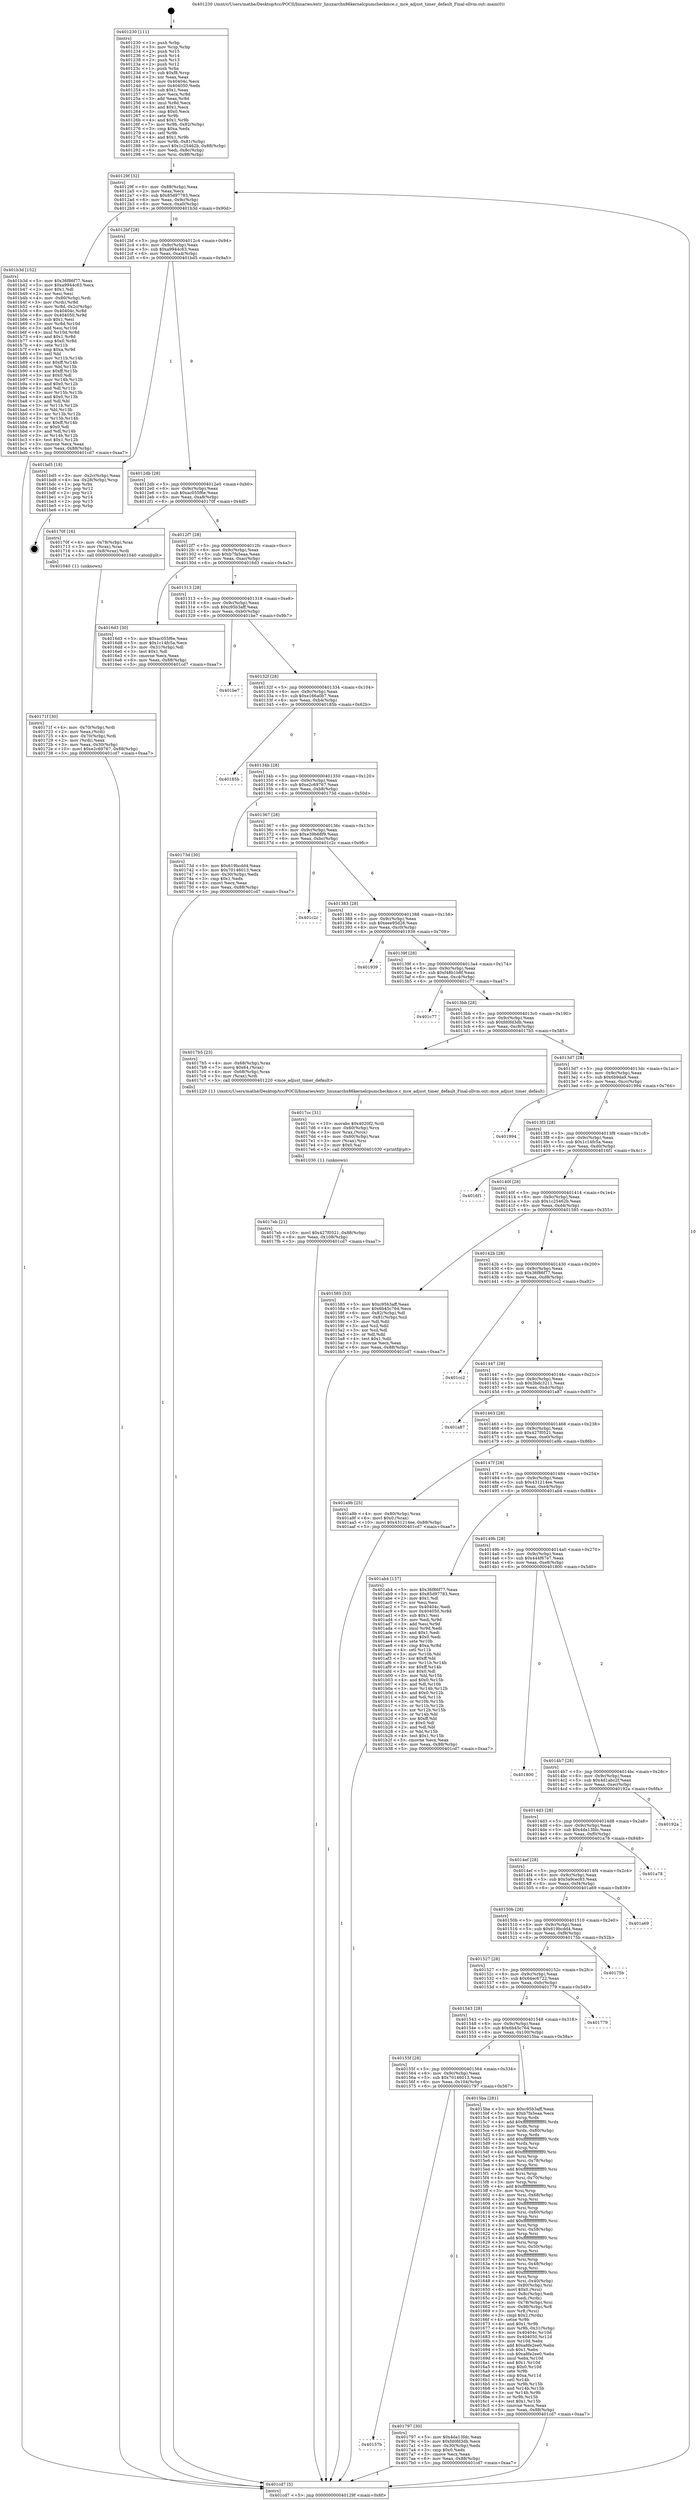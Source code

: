 digraph "0x401230" {
  label = "0x401230 (/mnt/c/Users/mathe/Desktop/tcc/POCII/binaries/extr_linuxarchx86kernelcpumcheckmce.c_mce_adjust_timer_default_Final-ollvm.out::main(0))"
  labelloc = "t"
  node[shape=record]

  Entry [label="",width=0.3,height=0.3,shape=circle,fillcolor=black,style=filled]
  "0x40129f" [label="{
     0x40129f [32]\l
     | [instrs]\l
     &nbsp;&nbsp;0x40129f \<+6\>: mov -0x88(%rbp),%eax\l
     &nbsp;&nbsp;0x4012a5 \<+2\>: mov %eax,%ecx\l
     &nbsp;&nbsp;0x4012a7 \<+6\>: sub $0x85d97783,%ecx\l
     &nbsp;&nbsp;0x4012ad \<+6\>: mov %eax,-0x9c(%rbp)\l
     &nbsp;&nbsp;0x4012b3 \<+6\>: mov %ecx,-0xa0(%rbp)\l
     &nbsp;&nbsp;0x4012b9 \<+6\>: je 0000000000401b3d \<main+0x90d\>\l
  }"]
  "0x401b3d" [label="{
     0x401b3d [152]\l
     | [instrs]\l
     &nbsp;&nbsp;0x401b3d \<+5\>: mov $0x36f86f77,%eax\l
     &nbsp;&nbsp;0x401b42 \<+5\>: mov $0xa9944c63,%ecx\l
     &nbsp;&nbsp;0x401b47 \<+2\>: mov $0x1,%dl\l
     &nbsp;&nbsp;0x401b49 \<+2\>: xor %esi,%esi\l
     &nbsp;&nbsp;0x401b4b \<+4\>: mov -0x80(%rbp),%rdi\l
     &nbsp;&nbsp;0x401b4f \<+3\>: mov (%rdi),%r8d\l
     &nbsp;&nbsp;0x401b52 \<+4\>: mov %r8d,-0x2c(%rbp)\l
     &nbsp;&nbsp;0x401b56 \<+8\>: mov 0x40404c,%r8d\l
     &nbsp;&nbsp;0x401b5e \<+8\>: mov 0x404050,%r9d\l
     &nbsp;&nbsp;0x401b66 \<+3\>: sub $0x1,%esi\l
     &nbsp;&nbsp;0x401b69 \<+3\>: mov %r8d,%r10d\l
     &nbsp;&nbsp;0x401b6c \<+3\>: add %esi,%r10d\l
     &nbsp;&nbsp;0x401b6f \<+4\>: imul %r10d,%r8d\l
     &nbsp;&nbsp;0x401b73 \<+4\>: and $0x1,%r8d\l
     &nbsp;&nbsp;0x401b77 \<+4\>: cmp $0x0,%r8d\l
     &nbsp;&nbsp;0x401b7b \<+4\>: sete %r11b\l
     &nbsp;&nbsp;0x401b7f \<+4\>: cmp $0xa,%r9d\l
     &nbsp;&nbsp;0x401b83 \<+3\>: setl %bl\l
     &nbsp;&nbsp;0x401b86 \<+3\>: mov %r11b,%r14b\l
     &nbsp;&nbsp;0x401b89 \<+4\>: xor $0xff,%r14b\l
     &nbsp;&nbsp;0x401b8d \<+3\>: mov %bl,%r15b\l
     &nbsp;&nbsp;0x401b90 \<+4\>: xor $0xff,%r15b\l
     &nbsp;&nbsp;0x401b94 \<+3\>: xor $0x0,%dl\l
     &nbsp;&nbsp;0x401b97 \<+3\>: mov %r14b,%r12b\l
     &nbsp;&nbsp;0x401b9a \<+4\>: and $0x0,%r12b\l
     &nbsp;&nbsp;0x401b9e \<+3\>: and %dl,%r11b\l
     &nbsp;&nbsp;0x401ba1 \<+3\>: mov %r15b,%r13b\l
     &nbsp;&nbsp;0x401ba4 \<+4\>: and $0x0,%r13b\l
     &nbsp;&nbsp;0x401ba8 \<+2\>: and %dl,%bl\l
     &nbsp;&nbsp;0x401baa \<+3\>: or %r11b,%r12b\l
     &nbsp;&nbsp;0x401bad \<+3\>: or %bl,%r13b\l
     &nbsp;&nbsp;0x401bb0 \<+3\>: xor %r13b,%r12b\l
     &nbsp;&nbsp;0x401bb3 \<+3\>: or %r15b,%r14b\l
     &nbsp;&nbsp;0x401bb6 \<+4\>: xor $0xff,%r14b\l
     &nbsp;&nbsp;0x401bba \<+3\>: or $0x0,%dl\l
     &nbsp;&nbsp;0x401bbd \<+3\>: and %dl,%r14b\l
     &nbsp;&nbsp;0x401bc0 \<+3\>: or %r14b,%r12b\l
     &nbsp;&nbsp;0x401bc3 \<+4\>: test $0x1,%r12b\l
     &nbsp;&nbsp;0x401bc7 \<+3\>: cmovne %ecx,%eax\l
     &nbsp;&nbsp;0x401bca \<+6\>: mov %eax,-0x88(%rbp)\l
     &nbsp;&nbsp;0x401bd0 \<+5\>: jmp 0000000000401cd7 \<main+0xaa7\>\l
  }"]
  "0x4012bf" [label="{
     0x4012bf [28]\l
     | [instrs]\l
     &nbsp;&nbsp;0x4012bf \<+5\>: jmp 00000000004012c4 \<main+0x94\>\l
     &nbsp;&nbsp;0x4012c4 \<+6\>: mov -0x9c(%rbp),%eax\l
     &nbsp;&nbsp;0x4012ca \<+5\>: sub $0xa9944c63,%eax\l
     &nbsp;&nbsp;0x4012cf \<+6\>: mov %eax,-0xa4(%rbp)\l
     &nbsp;&nbsp;0x4012d5 \<+6\>: je 0000000000401bd5 \<main+0x9a5\>\l
  }"]
  Exit [label="",width=0.3,height=0.3,shape=circle,fillcolor=black,style=filled,peripheries=2]
  "0x401bd5" [label="{
     0x401bd5 [18]\l
     | [instrs]\l
     &nbsp;&nbsp;0x401bd5 \<+3\>: mov -0x2c(%rbp),%eax\l
     &nbsp;&nbsp;0x401bd8 \<+4\>: lea -0x28(%rbp),%rsp\l
     &nbsp;&nbsp;0x401bdc \<+1\>: pop %rbx\l
     &nbsp;&nbsp;0x401bdd \<+2\>: pop %r12\l
     &nbsp;&nbsp;0x401bdf \<+2\>: pop %r13\l
     &nbsp;&nbsp;0x401be1 \<+2\>: pop %r14\l
     &nbsp;&nbsp;0x401be3 \<+2\>: pop %r15\l
     &nbsp;&nbsp;0x401be5 \<+1\>: pop %rbp\l
     &nbsp;&nbsp;0x401be6 \<+1\>: ret\l
  }"]
  "0x4012db" [label="{
     0x4012db [28]\l
     | [instrs]\l
     &nbsp;&nbsp;0x4012db \<+5\>: jmp 00000000004012e0 \<main+0xb0\>\l
     &nbsp;&nbsp;0x4012e0 \<+6\>: mov -0x9c(%rbp),%eax\l
     &nbsp;&nbsp;0x4012e6 \<+5\>: sub $0xac055f6e,%eax\l
     &nbsp;&nbsp;0x4012eb \<+6\>: mov %eax,-0xa8(%rbp)\l
     &nbsp;&nbsp;0x4012f1 \<+6\>: je 000000000040170f \<main+0x4df\>\l
  }"]
  "0x4017eb" [label="{
     0x4017eb [21]\l
     | [instrs]\l
     &nbsp;&nbsp;0x4017eb \<+10\>: movl $0x427f0521,-0x88(%rbp)\l
     &nbsp;&nbsp;0x4017f5 \<+6\>: mov %eax,-0x108(%rbp)\l
     &nbsp;&nbsp;0x4017fb \<+5\>: jmp 0000000000401cd7 \<main+0xaa7\>\l
  }"]
  "0x40170f" [label="{
     0x40170f [16]\l
     | [instrs]\l
     &nbsp;&nbsp;0x40170f \<+4\>: mov -0x78(%rbp),%rax\l
     &nbsp;&nbsp;0x401713 \<+3\>: mov (%rax),%rax\l
     &nbsp;&nbsp;0x401716 \<+4\>: mov 0x8(%rax),%rdi\l
     &nbsp;&nbsp;0x40171a \<+5\>: call 0000000000401040 \<atoi@plt\>\l
     | [calls]\l
     &nbsp;&nbsp;0x401040 \{1\} (unknown)\l
  }"]
  "0x4012f7" [label="{
     0x4012f7 [28]\l
     | [instrs]\l
     &nbsp;&nbsp;0x4012f7 \<+5\>: jmp 00000000004012fc \<main+0xcc\>\l
     &nbsp;&nbsp;0x4012fc \<+6\>: mov -0x9c(%rbp),%eax\l
     &nbsp;&nbsp;0x401302 \<+5\>: sub $0xb7fa5eaa,%eax\l
     &nbsp;&nbsp;0x401307 \<+6\>: mov %eax,-0xac(%rbp)\l
     &nbsp;&nbsp;0x40130d \<+6\>: je 00000000004016d3 \<main+0x4a3\>\l
  }"]
  "0x4017cc" [label="{
     0x4017cc [31]\l
     | [instrs]\l
     &nbsp;&nbsp;0x4017cc \<+10\>: movabs $0x4020f2,%rdi\l
     &nbsp;&nbsp;0x4017d6 \<+4\>: mov -0x60(%rbp),%rcx\l
     &nbsp;&nbsp;0x4017da \<+3\>: mov %rax,(%rcx)\l
     &nbsp;&nbsp;0x4017dd \<+4\>: mov -0x60(%rbp),%rax\l
     &nbsp;&nbsp;0x4017e1 \<+3\>: mov (%rax),%rsi\l
     &nbsp;&nbsp;0x4017e4 \<+2\>: mov $0x0,%al\l
     &nbsp;&nbsp;0x4017e6 \<+5\>: call 0000000000401030 \<printf@plt\>\l
     | [calls]\l
     &nbsp;&nbsp;0x401030 \{1\} (unknown)\l
  }"]
  "0x4016d3" [label="{
     0x4016d3 [30]\l
     | [instrs]\l
     &nbsp;&nbsp;0x4016d3 \<+5\>: mov $0xac055f6e,%eax\l
     &nbsp;&nbsp;0x4016d8 \<+5\>: mov $0x1c14fc5a,%ecx\l
     &nbsp;&nbsp;0x4016dd \<+3\>: mov -0x31(%rbp),%dl\l
     &nbsp;&nbsp;0x4016e0 \<+3\>: test $0x1,%dl\l
     &nbsp;&nbsp;0x4016e3 \<+3\>: cmovne %ecx,%eax\l
     &nbsp;&nbsp;0x4016e6 \<+6\>: mov %eax,-0x88(%rbp)\l
     &nbsp;&nbsp;0x4016ec \<+5\>: jmp 0000000000401cd7 \<main+0xaa7\>\l
  }"]
  "0x401313" [label="{
     0x401313 [28]\l
     | [instrs]\l
     &nbsp;&nbsp;0x401313 \<+5\>: jmp 0000000000401318 \<main+0xe8\>\l
     &nbsp;&nbsp;0x401318 \<+6\>: mov -0x9c(%rbp),%eax\l
     &nbsp;&nbsp;0x40131e \<+5\>: sub $0xc95b3aff,%eax\l
     &nbsp;&nbsp;0x401323 \<+6\>: mov %eax,-0xb0(%rbp)\l
     &nbsp;&nbsp;0x401329 \<+6\>: je 0000000000401be7 \<main+0x9b7\>\l
  }"]
  "0x40157b" [label="{
     0x40157b\l
  }", style=dashed]
  "0x401be7" [label="{
     0x401be7\l
  }", style=dashed]
  "0x40132f" [label="{
     0x40132f [28]\l
     | [instrs]\l
     &nbsp;&nbsp;0x40132f \<+5\>: jmp 0000000000401334 \<main+0x104\>\l
     &nbsp;&nbsp;0x401334 \<+6\>: mov -0x9c(%rbp),%eax\l
     &nbsp;&nbsp;0x40133a \<+5\>: sub $0xe166a0b7,%eax\l
     &nbsp;&nbsp;0x40133f \<+6\>: mov %eax,-0xb4(%rbp)\l
     &nbsp;&nbsp;0x401345 \<+6\>: je 000000000040185b \<main+0x62b\>\l
  }"]
  "0x401797" [label="{
     0x401797 [30]\l
     | [instrs]\l
     &nbsp;&nbsp;0x401797 \<+5\>: mov $0x4da13fdc,%eax\l
     &nbsp;&nbsp;0x40179c \<+5\>: mov $0xfd0fd3db,%ecx\l
     &nbsp;&nbsp;0x4017a1 \<+3\>: mov -0x30(%rbp),%edx\l
     &nbsp;&nbsp;0x4017a4 \<+3\>: cmp $0x0,%edx\l
     &nbsp;&nbsp;0x4017a7 \<+3\>: cmove %ecx,%eax\l
     &nbsp;&nbsp;0x4017aa \<+6\>: mov %eax,-0x88(%rbp)\l
     &nbsp;&nbsp;0x4017b0 \<+5\>: jmp 0000000000401cd7 \<main+0xaa7\>\l
  }"]
  "0x40185b" [label="{
     0x40185b\l
  }", style=dashed]
  "0x40134b" [label="{
     0x40134b [28]\l
     | [instrs]\l
     &nbsp;&nbsp;0x40134b \<+5\>: jmp 0000000000401350 \<main+0x120\>\l
     &nbsp;&nbsp;0x401350 \<+6\>: mov -0x9c(%rbp),%eax\l
     &nbsp;&nbsp;0x401356 \<+5\>: sub $0xe2c69767,%eax\l
     &nbsp;&nbsp;0x40135b \<+6\>: mov %eax,-0xb8(%rbp)\l
     &nbsp;&nbsp;0x401361 \<+6\>: je 000000000040173d \<main+0x50d\>\l
  }"]
  "0x40171f" [label="{
     0x40171f [30]\l
     | [instrs]\l
     &nbsp;&nbsp;0x40171f \<+4\>: mov -0x70(%rbp),%rdi\l
     &nbsp;&nbsp;0x401723 \<+2\>: mov %eax,(%rdi)\l
     &nbsp;&nbsp;0x401725 \<+4\>: mov -0x70(%rbp),%rdi\l
     &nbsp;&nbsp;0x401729 \<+2\>: mov (%rdi),%eax\l
     &nbsp;&nbsp;0x40172b \<+3\>: mov %eax,-0x30(%rbp)\l
     &nbsp;&nbsp;0x40172e \<+10\>: movl $0xe2c69767,-0x88(%rbp)\l
     &nbsp;&nbsp;0x401738 \<+5\>: jmp 0000000000401cd7 \<main+0xaa7\>\l
  }"]
  "0x40173d" [label="{
     0x40173d [30]\l
     | [instrs]\l
     &nbsp;&nbsp;0x40173d \<+5\>: mov $0x619bcdd4,%eax\l
     &nbsp;&nbsp;0x401742 \<+5\>: mov $0x70146013,%ecx\l
     &nbsp;&nbsp;0x401747 \<+3\>: mov -0x30(%rbp),%edx\l
     &nbsp;&nbsp;0x40174a \<+3\>: cmp $0x1,%edx\l
     &nbsp;&nbsp;0x40174d \<+3\>: cmovl %ecx,%eax\l
     &nbsp;&nbsp;0x401750 \<+6\>: mov %eax,-0x88(%rbp)\l
     &nbsp;&nbsp;0x401756 \<+5\>: jmp 0000000000401cd7 \<main+0xaa7\>\l
  }"]
  "0x401367" [label="{
     0x401367 [28]\l
     | [instrs]\l
     &nbsp;&nbsp;0x401367 \<+5\>: jmp 000000000040136c \<main+0x13c\>\l
     &nbsp;&nbsp;0x40136c \<+6\>: mov -0x9c(%rbp),%eax\l
     &nbsp;&nbsp;0x401372 \<+5\>: sub $0xe39b68f9,%eax\l
     &nbsp;&nbsp;0x401377 \<+6\>: mov %eax,-0xbc(%rbp)\l
     &nbsp;&nbsp;0x40137d \<+6\>: je 0000000000401c2c \<main+0x9fc\>\l
  }"]
  "0x40155f" [label="{
     0x40155f [28]\l
     | [instrs]\l
     &nbsp;&nbsp;0x40155f \<+5\>: jmp 0000000000401564 \<main+0x334\>\l
     &nbsp;&nbsp;0x401564 \<+6\>: mov -0x9c(%rbp),%eax\l
     &nbsp;&nbsp;0x40156a \<+5\>: sub $0x70146013,%eax\l
     &nbsp;&nbsp;0x40156f \<+6\>: mov %eax,-0x104(%rbp)\l
     &nbsp;&nbsp;0x401575 \<+6\>: je 0000000000401797 \<main+0x567\>\l
  }"]
  "0x401c2c" [label="{
     0x401c2c\l
  }", style=dashed]
  "0x401383" [label="{
     0x401383 [28]\l
     | [instrs]\l
     &nbsp;&nbsp;0x401383 \<+5\>: jmp 0000000000401388 \<main+0x158\>\l
     &nbsp;&nbsp;0x401388 \<+6\>: mov -0x9c(%rbp),%eax\l
     &nbsp;&nbsp;0x40138e \<+5\>: sub $0xeee95d26,%eax\l
     &nbsp;&nbsp;0x401393 \<+6\>: mov %eax,-0xc0(%rbp)\l
     &nbsp;&nbsp;0x401399 \<+6\>: je 0000000000401939 \<main+0x709\>\l
  }"]
  "0x4015ba" [label="{
     0x4015ba [281]\l
     | [instrs]\l
     &nbsp;&nbsp;0x4015ba \<+5\>: mov $0xc95b3aff,%eax\l
     &nbsp;&nbsp;0x4015bf \<+5\>: mov $0xb7fa5eaa,%ecx\l
     &nbsp;&nbsp;0x4015c4 \<+3\>: mov %rsp,%rdx\l
     &nbsp;&nbsp;0x4015c7 \<+4\>: add $0xfffffffffffffff0,%rdx\l
     &nbsp;&nbsp;0x4015cb \<+3\>: mov %rdx,%rsp\l
     &nbsp;&nbsp;0x4015ce \<+4\>: mov %rdx,-0x80(%rbp)\l
     &nbsp;&nbsp;0x4015d2 \<+3\>: mov %rsp,%rdx\l
     &nbsp;&nbsp;0x4015d5 \<+4\>: add $0xfffffffffffffff0,%rdx\l
     &nbsp;&nbsp;0x4015d9 \<+3\>: mov %rdx,%rsp\l
     &nbsp;&nbsp;0x4015dc \<+3\>: mov %rsp,%rsi\l
     &nbsp;&nbsp;0x4015df \<+4\>: add $0xfffffffffffffff0,%rsi\l
     &nbsp;&nbsp;0x4015e3 \<+3\>: mov %rsi,%rsp\l
     &nbsp;&nbsp;0x4015e6 \<+4\>: mov %rsi,-0x78(%rbp)\l
     &nbsp;&nbsp;0x4015ea \<+3\>: mov %rsp,%rsi\l
     &nbsp;&nbsp;0x4015ed \<+4\>: add $0xfffffffffffffff0,%rsi\l
     &nbsp;&nbsp;0x4015f1 \<+3\>: mov %rsi,%rsp\l
     &nbsp;&nbsp;0x4015f4 \<+4\>: mov %rsi,-0x70(%rbp)\l
     &nbsp;&nbsp;0x4015f8 \<+3\>: mov %rsp,%rsi\l
     &nbsp;&nbsp;0x4015fb \<+4\>: add $0xfffffffffffffff0,%rsi\l
     &nbsp;&nbsp;0x4015ff \<+3\>: mov %rsi,%rsp\l
     &nbsp;&nbsp;0x401602 \<+4\>: mov %rsi,-0x68(%rbp)\l
     &nbsp;&nbsp;0x401606 \<+3\>: mov %rsp,%rsi\l
     &nbsp;&nbsp;0x401609 \<+4\>: add $0xfffffffffffffff0,%rsi\l
     &nbsp;&nbsp;0x40160d \<+3\>: mov %rsi,%rsp\l
     &nbsp;&nbsp;0x401610 \<+4\>: mov %rsi,-0x60(%rbp)\l
     &nbsp;&nbsp;0x401614 \<+3\>: mov %rsp,%rsi\l
     &nbsp;&nbsp;0x401617 \<+4\>: add $0xfffffffffffffff0,%rsi\l
     &nbsp;&nbsp;0x40161b \<+3\>: mov %rsi,%rsp\l
     &nbsp;&nbsp;0x40161e \<+4\>: mov %rsi,-0x58(%rbp)\l
     &nbsp;&nbsp;0x401622 \<+3\>: mov %rsp,%rsi\l
     &nbsp;&nbsp;0x401625 \<+4\>: add $0xfffffffffffffff0,%rsi\l
     &nbsp;&nbsp;0x401629 \<+3\>: mov %rsi,%rsp\l
     &nbsp;&nbsp;0x40162c \<+4\>: mov %rsi,-0x50(%rbp)\l
     &nbsp;&nbsp;0x401630 \<+3\>: mov %rsp,%rsi\l
     &nbsp;&nbsp;0x401633 \<+4\>: add $0xfffffffffffffff0,%rsi\l
     &nbsp;&nbsp;0x401637 \<+3\>: mov %rsi,%rsp\l
     &nbsp;&nbsp;0x40163a \<+4\>: mov %rsi,-0x48(%rbp)\l
     &nbsp;&nbsp;0x40163e \<+3\>: mov %rsp,%rsi\l
     &nbsp;&nbsp;0x401641 \<+4\>: add $0xfffffffffffffff0,%rsi\l
     &nbsp;&nbsp;0x401645 \<+3\>: mov %rsi,%rsp\l
     &nbsp;&nbsp;0x401648 \<+4\>: mov %rsi,-0x40(%rbp)\l
     &nbsp;&nbsp;0x40164c \<+4\>: mov -0x80(%rbp),%rsi\l
     &nbsp;&nbsp;0x401650 \<+6\>: movl $0x0,(%rsi)\l
     &nbsp;&nbsp;0x401656 \<+6\>: mov -0x8c(%rbp),%edi\l
     &nbsp;&nbsp;0x40165c \<+2\>: mov %edi,(%rdx)\l
     &nbsp;&nbsp;0x40165e \<+4\>: mov -0x78(%rbp),%rsi\l
     &nbsp;&nbsp;0x401662 \<+7\>: mov -0x98(%rbp),%r8\l
     &nbsp;&nbsp;0x401669 \<+3\>: mov %r8,(%rsi)\l
     &nbsp;&nbsp;0x40166c \<+3\>: cmpl $0x2,(%rdx)\l
     &nbsp;&nbsp;0x40166f \<+4\>: setne %r9b\l
     &nbsp;&nbsp;0x401673 \<+4\>: and $0x1,%r9b\l
     &nbsp;&nbsp;0x401677 \<+4\>: mov %r9b,-0x31(%rbp)\l
     &nbsp;&nbsp;0x40167b \<+8\>: mov 0x40404c,%r10d\l
     &nbsp;&nbsp;0x401683 \<+8\>: mov 0x404050,%r11d\l
     &nbsp;&nbsp;0x40168b \<+3\>: mov %r10d,%ebx\l
     &nbsp;&nbsp;0x40168e \<+6\>: add $0xa8fe2ee0,%ebx\l
     &nbsp;&nbsp;0x401694 \<+3\>: sub $0x1,%ebx\l
     &nbsp;&nbsp;0x401697 \<+6\>: sub $0xa8fe2ee0,%ebx\l
     &nbsp;&nbsp;0x40169d \<+4\>: imul %ebx,%r10d\l
     &nbsp;&nbsp;0x4016a1 \<+4\>: and $0x1,%r10d\l
     &nbsp;&nbsp;0x4016a5 \<+4\>: cmp $0x0,%r10d\l
     &nbsp;&nbsp;0x4016a9 \<+4\>: sete %r9b\l
     &nbsp;&nbsp;0x4016ad \<+4\>: cmp $0xa,%r11d\l
     &nbsp;&nbsp;0x4016b1 \<+4\>: setl %r14b\l
     &nbsp;&nbsp;0x4016b5 \<+3\>: mov %r9b,%r15b\l
     &nbsp;&nbsp;0x4016b8 \<+3\>: and %r14b,%r15b\l
     &nbsp;&nbsp;0x4016bb \<+3\>: xor %r14b,%r9b\l
     &nbsp;&nbsp;0x4016be \<+3\>: or %r9b,%r15b\l
     &nbsp;&nbsp;0x4016c1 \<+4\>: test $0x1,%r15b\l
     &nbsp;&nbsp;0x4016c5 \<+3\>: cmovne %ecx,%eax\l
     &nbsp;&nbsp;0x4016c8 \<+6\>: mov %eax,-0x88(%rbp)\l
     &nbsp;&nbsp;0x4016ce \<+5\>: jmp 0000000000401cd7 \<main+0xaa7\>\l
  }"]
  "0x401939" [label="{
     0x401939\l
  }", style=dashed]
  "0x40139f" [label="{
     0x40139f [28]\l
     | [instrs]\l
     &nbsp;&nbsp;0x40139f \<+5\>: jmp 00000000004013a4 \<main+0x174\>\l
     &nbsp;&nbsp;0x4013a4 \<+6\>: mov -0x9c(%rbp),%eax\l
     &nbsp;&nbsp;0x4013aa \<+5\>: sub $0xf48b1b8f,%eax\l
     &nbsp;&nbsp;0x4013af \<+6\>: mov %eax,-0xc4(%rbp)\l
     &nbsp;&nbsp;0x4013b5 \<+6\>: je 0000000000401c77 \<main+0xa47\>\l
  }"]
  "0x401543" [label="{
     0x401543 [28]\l
     | [instrs]\l
     &nbsp;&nbsp;0x401543 \<+5\>: jmp 0000000000401548 \<main+0x318\>\l
     &nbsp;&nbsp;0x401548 \<+6\>: mov -0x9c(%rbp),%eax\l
     &nbsp;&nbsp;0x40154e \<+5\>: sub $0x6b45c764,%eax\l
     &nbsp;&nbsp;0x401553 \<+6\>: mov %eax,-0x100(%rbp)\l
     &nbsp;&nbsp;0x401559 \<+6\>: je 00000000004015ba \<main+0x38a\>\l
  }"]
  "0x401c77" [label="{
     0x401c77\l
  }", style=dashed]
  "0x4013bb" [label="{
     0x4013bb [28]\l
     | [instrs]\l
     &nbsp;&nbsp;0x4013bb \<+5\>: jmp 00000000004013c0 \<main+0x190\>\l
     &nbsp;&nbsp;0x4013c0 \<+6\>: mov -0x9c(%rbp),%eax\l
     &nbsp;&nbsp;0x4013c6 \<+5\>: sub $0xfd0fd3db,%eax\l
     &nbsp;&nbsp;0x4013cb \<+6\>: mov %eax,-0xc8(%rbp)\l
     &nbsp;&nbsp;0x4013d1 \<+6\>: je 00000000004017b5 \<main+0x585\>\l
  }"]
  "0x401779" [label="{
     0x401779\l
  }", style=dashed]
  "0x4017b5" [label="{
     0x4017b5 [23]\l
     | [instrs]\l
     &nbsp;&nbsp;0x4017b5 \<+4\>: mov -0x68(%rbp),%rax\l
     &nbsp;&nbsp;0x4017b9 \<+7\>: movq $0x64,(%rax)\l
     &nbsp;&nbsp;0x4017c0 \<+4\>: mov -0x68(%rbp),%rax\l
     &nbsp;&nbsp;0x4017c4 \<+3\>: mov (%rax),%rdi\l
     &nbsp;&nbsp;0x4017c7 \<+5\>: call 0000000000401220 \<mce_adjust_timer_default\>\l
     | [calls]\l
     &nbsp;&nbsp;0x401220 \{1\} (/mnt/c/Users/mathe/Desktop/tcc/POCII/binaries/extr_linuxarchx86kernelcpumcheckmce.c_mce_adjust_timer_default_Final-ollvm.out::mce_adjust_timer_default)\l
  }"]
  "0x4013d7" [label="{
     0x4013d7 [28]\l
     | [instrs]\l
     &nbsp;&nbsp;0x4013d7 \<+5\>: jmp 00000000004013dc \<main+0x1ac\>\l
     &nbsp;&nbsp;0x4013dc \<+6\>: mov -0x9c(%rbp),%eax\l
     &nbsp;&nbsp;0x4013e2 \<+5\>: sub $0x6b9da9,%eax\l
     &nbsp;&nbsp;0x4013e7 \<+6\>: mov %eax,-0xcc(%rbp)\l
     &nbsp;&nbsp;0x4013ed \<+6\>: je 0000000000401994 \<main+0x764\>\l
  }"]
  "0x401527" [label="{
     0x401527 [28]\l
     | [instrs]\l
     &nbsp;&nbsp;0x401527 \<+5\>: jmp 000000000040152c \<main+0x2fc\>\l
     &nbsp;&nbsp;0x40152c \<+6\>: mov -0x9c(%rbp),%eax\l
     &nbsp;&nbsp;0x401532 \<+5\>: sub $0x64ec6722,%eax\l
     &nbsp;&nbsp;0x401537 \<+6\>: mov %eax,-0xfc(%rbp)\l
     &nbsp;&nbsp;0x40153d \<+6\>: je 0000000000401779 \<main+0x549\>\l
  }"]
  "0x401994" [label="{
     0x401994\l
  }", style=dashed]
  "0x4013f3" [label="{
     0x4013f3 [28]\l
     | [instrs]\l
     &nbsp;&nbsp;0x4013f3 \<+5\>: jmp 00000000004013f8 \<main+0x1c8\>\l
     &nbsp;&nbsp;0x4013f8 \<+6\>: mov -0x9c(%rbp),%eax\l
     &nbsp;&nbsp;0x4013fe \<+5\>: sub $0x1c14fc5a,%eax\l
     &nbsp;&nbsp;0x401403 \<+6\>: mov %eax,-0xd0(%rbp)\l
     &nbsp;&nbsp;0x401409 \<+6\>: je 00000000004016f1 \<main+0x4c1\>\l
  }"]
  "0x40175b" [label="{
     0x40175b\l
  }", style=dashed]
  "0x4016f1" [label="{
     0x4016f1\l
  }", style=dashed]
  "0x40140f" [label="{
     0x40140f [28]\l
     | [instrs]\l
     &nbsp;&nbsp;0x40140f \<+5\>: jmp 0000000000401414 \<main+0x1e4\>\l
     &nbsp;&nbsp;0x401414 \<+6\>: mov -0x9c(%rbp),%eax\l
     &nbsp;&nbsp;0x40141a \<+5\>: sub $0x1c25462b,%eax\l
     &nbsp;&nbsp;0x40141f \<+6\>: mov %eax,-0xd4(%rbp)\l
     &nbsp;&nbsp;0x401425 \<+6\>: je 0000000000401585 \<main+0x355\>\l
  }"]
  "0x40150b" [label="{
     0x40150b [28]\l
     | [instrs]\l
     &nbsp;&nbsp;0x40150b \<+5\>: jmp 0000000000401510 \<main+0x2e0\>\l
     &nbsp;&nbsp;0x401510 \<+6\>: mov -0x9c(%rbp),%eax\l
     &nbsp;&nbsp;0x401516 \<+5\>: sub $0x619bcdd4,%eax\l
     &nbsp;&nbsp;0x40151b \<+6\>: mov %eax,-0xf8(%rbp)\l
     &nbsp;&nbsp;0x401521 \<+6\>: je 000000000040175b \<main+0x52b\>\l
  }"]
  "0x401585" [label="{
     0x401585 [53]\l
     | [instrs]\l
     &nbsp;&nbsp;0x401585 \<+5\>: mov $0xc95b3aff,%eax\l
     &nbsp;&nbsp;0x40158a \<+5\>: mov $0x6b45c764,%ecx\l
     &nbsp;&nbsp;0x40158f \<+6\>: mov -0x82(%rbp),%dl\l
     &nbsp;&nbsp;0x401595 \<+7\>: mov -0x81(%rbp),%sil\l
     &nbsp;&nbsp;0x40159c \<+3\>: mov %dl,%dil\l
     &nbsp;&nbsp;0x40159f \<+3\>: and %sil,%dil\l
     &nbsp;&nbsp;0x4015a2 \<+3\>: xor %sil,%dl\l
     &nbsp;&nbsp;0x4015a5 \<+3\>: or %dl,%dil\l
     &nbsp;&nbsp;0x4015a8 \<+4\>: test $0x1,%dil\l
     &nbsp;&nbsp;0x4015ac \<+3\>: cmovne %ecx,%eax\l
     &nbsp;&nbsp;0x4015af \<+6\>: mov %eax,-0x88(%rbp)\l
     &nbsp;&nbsp;0x4015b5 \<+5\>: jmp 0000000000401cd7 \<main+0xaa7\>\l
  }"]
  "0x40142b" [label="{
     0x40142b [28]\l
     | [instrs]\l
     &nbsp;&nbsp;0x40142b \<+5\>: jmp 0000000000401430 \<main+0x200\>\l
     &nbsp;&nbsp;0x401430 \<+6\>: mov -0x9c(%rbp),%eax\l
     &nbsp;&nbsp;0x401436 \<+5\>: sub $0x36f86f77,%eax\l
     &nbsp;&nbsp;0x40143b \<+6\>: mov %eax,-0xd8(%rbp)\l
     &nbsp;&nbsp;0x401441 \<+6\>: je 0000000000401cc2 \<main+0xa92\>\l
  }"]
  "0x401cd7" [label="{
     0x401cd7 [5]\l
     | [instrs]\l
     &nbsp;&nbsp;0x401cd7 \<+5\>: jmp 000000000040129f \<main+0x6f\>\l
  }"]
  "0x401230" [label="{
     0x401230 [111]\l
     | [instrs]\l
     &nbsp;&nbsp;0x401230 \<+1\>: push %rbp\l
     &nbsp;&nbsp;0x401231 \<+3\>: mov %rsp,%rbp\l
     &nbsp;&nbsp;0x401234 \<+2\>: push %r15\l
     &nbsp;&nbsp;0x401236 \<+2\>: push %r14\l
     &nbsp;&nbsp;0x401238 \<+2\>: push %r13\l
     &nbsp;&nbsp;0x40123a \<+2\>: push %r12\l
     &nbsp;&nbsp;0x40123c \<+1\>: push %rbx\l
     &nbsp;&nbsp;0x40123d \<+7\>: sub $0xf8,%rsp\l
     &nbsp;&nbsp;0x401244 \<+2\>: xor %eax,%eax\l
     &nbsp;&nbsp;0x401246 \<+7\>: mov 0x40404c,%ecx\l
     &nbsp;&nbsp;0x40124d \<+7\>: mov 0x404050,%edx\l
     &nbsp;&nbsp;0x401254 \<+3\>: sub $0x1,%eax\l
     &nbsp;&nbsp;0x401257 \<+3\>: mov %ecx,%r8d\l
     &nbsp;&nbsp;0x40125a \<+3\>: add %eax,%r8d\l
     &nbsp;&nbsp;0x40125d \<+4\>: imul %r8d,%ecx\l
     &nbsp;&nbsp;0x401261 \<+3\>: and $0x1,%ecx\l
     &nbsp;&nbsp;0x401264 \<+3\>: cmp $0x0,%ecx\l
     &nbsp;&nbsp;0x401267 \<+4\>: sete %r9b\l
     &nbsp;&nbsp;0x40126b \<+4\>: and $0x1,%r9b\l
     &nbsp;&nbsp;0x40126f \<+7\>: mov %r9b,-0x82(%rbp)\l
     &nbsp;&nbsp;0x401276 \<+3\>: cmp $0xa,%edx\l
     &nbsp;&nbsp;0x401279 \<+4\>: setl %r9b\l
     &nbsp;&nbsp;0x40127d \<+4\>: and $0x1,%r9b\l
     &nbsp;&nbsp;0x401281 \<+7\>: mov %r9b,-0x81(%rbp)\l
     &nbsp;&nbsp;0x401288 \<+10\>: movl $0x1c25462b,-0x88(%rbp)\l
     &nbsp;&nbsp;0x401292 \<+6\>: mov %edi,-0x8c(%rbp)\l
     &nbsp;&nbsp;0x401298 \<+7\>: mov %rsi,-0x98(%rbp)\l
  }"]
  "0x401a69" [label="{
     0x401a69\l
  }", style=dashed]
  "0x401cc2" [label="{
     0x401cc2\l
  }", style=dashed]
  "0x401447" [label="{
     0x401447 [28]\l
     | [instrs]\l
     &nbsp;&nbsp;0x401447 \<+5\>: jmp 000000000040144c \<main+0x21c\>\l
     &nbsp;&nbsp;0x40144c \<+6\>: mov -0x9c(%rbp),%eax\l
     &nbsp;&nbsp;0x401452 \<+5\>: sub $0x3bdc3211,%eax\l
     &nbsp;&nbsp;0x401457 \<+6\>: mov %eax,-0xdc(%rbp)\l
     &nbsp;&nbsp;0x40145d \<+6\>: je 0000000000401a87 \<main+0x857\>\l
  }"]
  "0x4014ef" [label="{
     0x4014ef [28]\l
     | [instrs]\l
     &nbsp;&nbsp;0x4014ef \<+5\>: jmp 00000000004014f4 \<main+0x2c4\>\l
     &nbsp;&nbsp;0x4014f4 \<+6\>: mov -0x9c(%rbp),%eax\l
     &nbsp;&nbsp;0x4014fa \<+5\>: sub $0x5a9cec83,%eax\l
     &nbsp;&nbsp;0x4014ff \<+6\>: mov %eax,-0xf4(%rbp)\l
     &nbsp;&nbsp;0x401505 \<+6\>: je 0000000000401a69 \<main+0x839\>\l
  }"]
  "0x401a87" [label="{
     0x401a87\l
  }", style=dashed]
  "0x401463" [label="{
     0x401463 [28]\l
     | [instrs]\l
     &nbsp;&nbsp;0x401463 \<+5\>: jmp 0000000000401468 \<main+0x238\>\l
     &nbsp;&nbsp;0x401468 \<+6\>: mov -0x9c(%rbp),%eax\l
     &nbsp;&nbsp;0x40146e \<+5\>: sub $0x427f0521,%eax\l
     &nbsp;&nbsp;0x401473 \<+6\>: mov %eax,-0xe0(%rbp)\l
     &nbsp;&nbsp;0x401479 \<+6\>: je 0000000000401a9b \<main+0x86b\>\l
  }"]
  "0x401a78" [label="{
     0x401a78\l
  }", style=dashed]
  "0x401a9b" [label="{
     0x401a9b [25]\l
     | [instrs]\l
     &nbsp;&nbsp;0x401a9b \<+4\>: mov -0x80(%rbp),%rax\l
     &nbsp;&nbsp;0x401a9f \<+6\>: movl $0x0,(%rax)\l
     &nbsp;&nbsp;0x401aa5 \<+10\>: movl $0x431214ee,-0x88(%rbp)\l
     &nbsp;&nbsp;0x401aaf \<+5\>: jmp 0000000000401cd7 \<main+0xaa7\>\l
  }"]
  "0x40147f" [label="{
     0x40147f [28]\l
     | [instrs]\l
     &nbsp;&nbsp;0x40147f \<+5\>: jmp 0000000000401484 \<main+0x254\>\l
     &nbsp;&nbsp;0x401484 \<+6\>: mov -0x9c(%rbp),%eax\l
     &nbsp;&nbsp;0x40148a \<+5\>: sub $0x431214ee,%eax\l
     &nbsp;&nbsp;0x40148f \<+6\>: mov %eax,-0xe4(%rbp)\l
     &nbsp;&nbsp;0x401495 \<+6\>: je 0000000000401ab4 \<main+0x884\>\l
  }"]
  "0x4014d3" [label="{
     0x4014d3 [28]\l
     | [instrs]\l
     &nbsp;&nbsp;0x4014d3 \<+5\>: jmp 00000000004014d8 \<main+0x2a8\>\l
     &nbsp;&nbsp;0x4014d8 \<+6\>: mov -0x9c(%rbp),%eax\l
     &nbsp;&nbsp;0x4014de \<+5\>: sub $0x4da13fdc,%eax\l
     &nbsp;&nbsp;0x4014e3 \<+6\>: mov %eax,-0xf0(%rbp)\l
     &nbsp;&nbsp;0x4014e9 \<+6\>: je 0000000000401a78 \<main+0x848\>\l
  }"]
  "0x401ab4" [label="{
     0x401ab4 [137]\l
     | [instrs]\l
     &nbsp;&nbsp;0x401ab4 \<+5\>: mov $0x36f86f77,%eax\l
     &nbsp;&nbsp;0x401ab9 \<+5\>: mov $0x85d97783,%ecx\l
     &nbsp;&nbsp;0x401abe \<+2\>: mov $0x1,%dl\l
     &nbsp;&nbsp;0x401ac0 \<+2\>: xor %esi,%esi\l
     &nbsp;&nbsp;0x401ac2 \<+7\>: mov 0x40404c,%edi\l
     &nbsp;&nbsp;0x401ac9 \<+8\>: mov 0x404050,%r8d\l
     &nbsp;&nbsp;0x401ad1 \<+3\>: sub $0x1,%esi\l
     &nbsp;&nbsp;0x401ad4 \<+3\>: mov %edi,%r9d\l
     &nbsp;&nbsp;0x401ad7 \<+3\>: add %esi,%r9d\l
     &nbsp;&nbsp;0x401ada \<+4\>: imul %r9d,%edi\l
     &nbsp;&nbsp;0x401ade \<+3\>: and $0x1,%edi\l
     &nbsp;&nbsp;0x401ae1 \<+3\>: cmp $0x0,%edi\l
     &nbsp;&nbsp;0x401ae4 \<+4\>: sete %r10b\l
     &nbsp;&nbsp;0x401ae8 \<+4\>: cmp $0xa,%r8d\l
     &nbsp;&nbsp;0x401aec \<+4\>: setl %r11b\l
     &nbsp;&nbsp;0x401af0 \<+3\>: mov %r10b,%bl\l
     &nbsp;&nbsp;0x401af3 \<+3\>: xor $0xff,%bl\l
     &nbsp;&nbsp;0x401af6 \<+3\>: mov %r11b,%r14b\l
     &nbsp;&nbsp;0x401af9 \<+4\>: xor $0xff,%r14b\l
     &nbsp;&nbsp;0x401afd \<+3\>: xor $0x0,%dl\l
     &nbsp;&nbsp;0x401b00 \<+3\>: mov %bl,%r15b\l
     &nbsp;&nbsp;0x401b03 \<+4\>: and $0x0,%r15b\l
     &nbsp;&nbsp;0x401b07 \<+3\>: and %dl,%r10b\l
     &nbsp;&nbsp;0x401b0a \<+3\>: mov %r14b,%r12b\l
     &nbsp;&nbsp;0x401b0d \<+4\>: and $0x0,%r12b\l
     &nbsp;&nbsp;0x401b11 \<+3\>: and %dl,%r11b\l
     &nbsp;&nbsp;0x401b14 \<+3\>: or %r10b,%r15b\l
     &nbsp;&nbsp;0x401b17 \<+3\>: or %r11b,%r12b\l
     &nbsp;&nbsp;0x401b1a \<+3\>: xor %r12b,%r15b\l
     &nbsp;&nbsp;0x401b1d \<+3\>: or %r14b,%bl\l
     &nbsp;&nbsp;0x401b20 \<+3\>: xor $0xff,%bl\l
     &nbsp;&nbsp;0x401b23 \<+3\>: or $0x0,%dl\l
     &nbsp;&nbsp;0x401b26 \<+2\>: and %dl,%bl\l
     &nbsp;&nbsp;0x401b28 \<+3\>: or %bl,%r15b\l
     &nbsp;&nbsp;0x401b2b \<+4\>: test $0x1,%r15b\l
     &nbsp;&nbsp;0x401b2f \<+3\>: cmovne %ecx,%eax\l
     &nbsp;&nbsp;0x401b32 \<+6\>: mov %eax,-0x88(%rbp)\l
     &nbsp;&nbsp;0x401b38 \<+5\>: jmp 0000000000401cd7 \<main+0xaa7\>\l
  }"]
  "0x40149b" [label="{
     0x40149b [28]\l
     | [instrs]\l
     &nbsp;&nbsp;0x40149b \<+5\>: jmp 00000000004014a0 \<main+0x270\>\l
     &nbsp;&nbsp;0x4014a0 \<+6\>: mov -0x9c(%rbp),%eax\l
     &nbsp;&nbsp;0x4014a6 \<+5\>: sub $0x444f67e7,%eax\l
     &nbsp;&nbsp;0x4014ab \<+6\>: mov %eax,-0xe8(%rbp)\l
     &nbsp;&nbsp;0x4014b1 \<+6\>: je 0000000000401800 \<main+0x5d0\>\l
  }"]
  "0x40192a" [label="{
     0x40192a\l
  }", style=dashed]
  "0x401800" [label="{
     0x401800\l
  }", style=dashed]
  "0x4014b7" [label="{
     0x4014b7 [28]\l
     | [instrs]\l
     &nbsp;&nbsp;0x4014b7 \<+5\>: jmp 00000000004014bc \<main+0x28c\>\l
     &nbsp;&nbsp;0x4014bc \<+6\>: mov -0x9c(%rbp),%eax\l
     &nbsp;&nbsp;0x4014c2 \<+5\>: sub $0x4d1abc2f,%eax\l
     &nbsp;&nbsp;0x4014c7 \<+6\>: mov %eax,-0xec(%rbp)\l
     &nbsp;&nbsp;0x4014cd \<+6\>: je 000000000040192a \<main+0x6fa\>\l
  }"]
  Entry -> "0x401230" [label=" 1"]
  "0x40129f" -> "0x401b3d" [label=" 1"]
  "0x40129f" -> "0x4012bf" [label=" 10"]
  "0x401bd5" -> Exit [label=" 1"]
  "0x4012bf" -> "0x401bd5" [label=" 1"]
  "0x4012bf" -> "0x4012db" [label=" 9"]
  "0x401b3d" -> "0x401cd7" [label=" 1"]
  "0x4012db" -> "0x40170f" [label=" 1"]
  "0x4012db" -> "0x4012f7" [label=" 8"]
  "0x401ab4" -> "0x401cd7" [label=" 1"]
  "0x4012f7" -> "0x4016d3" [label=" 1"]
  "0x4012f7" -> "0x401313" [label=" 7"]
  "0x401a9b" -> "0x401cd7" [label=" 1"]
  "0x401313" -> "0x401be7" [label=" 0"]
  "0x401313" -> "0x40132f" [label=" 7"]
  "0x4017eb" -> "0x401cd7" [label=" 1"]
  "0x40132f" -> "0x40185b" [label=" 0"]
  "0x40132f" -> "0x40134b" [label=" 7"]
  "0x4017cc" -> "0x4017eb" [label=" 1"]
  "0x40134b" -> "0x40173d" [label=" 1"]
  "0x40134b" -> "0x401367" [label=" 6"]
  "0x401797" -> "0x401cd7" [label=" 1"]
  "0x401367" -> "0x401c2c" [label=" 0"]
  "0x401367" -> "0x401383" [label=" 6"]
  "0x40155f" -> "0x401797" [label=" 1"]
  "0x401383" -> "0x401939" [label=" 0"]
  "0x401383" -> "0x40139f" [label=" 6"]
  "0x4017b5" -> "0x4017cc" [label=" 1"]
  "0x40139f" -> "0x401c77" [label=" 0"]
  "0x40139f" -> "0x4013bb" [label=" 6"]
  "0x40171f" -> "0x401cd7" [label=" 1"]
  "0x4013bb" -> "0x4017b5" [label=" 1"]
  "0x4013bb" -> "0x4013d7" [label=" 5"]
  "0x40170f" -> "0x40171f" [label=" 1"]
  "0x4013d7" -> "0x401994" [label=" 0"]
  "0x4013d7" -> "0x4013f3" [label=" 5"]
  "0x4015ba" -> "0x401cd7" [label=" 1"]
  "0x4013f3" -> "0x4016f1" [label=" 0"]
  "0x4013f3" -> "0x40140f" [label=" 5"]
  "0x40155f" -> "0x40157b" [label=" 0"]
  "0x40140f" -> "0x401585" [label=" 1"]
  "0x40140f" -> "0x40142b" [label=" 4"]
  "0x401585" -> "0x401cd7" [label=" 1"]
  "0x401230" -> "0x40129f" [label=" 1"]
  "0x401cd7" -> "0x40129f" [label=" 10"]
  "0x401543" -> "0x4015ba" [label=" 1"]
  "0x40142b" -> "0x401cc2" [label=" 0"]
  "0x40142b" -> "0x401447" [label=" 4"]
  "0x40173d" -> "0x401cd7" [label=" 1"]
  "0x401447" -> "0x401a87" [label=" 0"]
  "0x401447" -> "0x401463" [label=" 4"]
  "0x401527" -> "0x401779" [label=" 0"]
  "0x401463" -> "0x401a9b" [label=" 1"]
  "0x401463" -> "0x40147f" [label=" 3"]
  "0x4016d3" -> "0x401cd7" [label=" 1"]
  "0x40147f" -> "0x401ab4" [label=" 1"]
  "0x40147f" -> "0x40149b" [label=" 2"]
  "0x40150b" -> "0x40175b" [label=" 0"]
  "0x40149b" -> "0x401800" [label=" 0"]
  "0x40149b" -> "0x4014b7" [label=" 2"]
  "0x401543" -> "0x40155f" [label=" 1"]
  "0x4014b7" -> "0x40192a" [label=" 0"]
  "0x4014b7" -> "0x4014d3" [label=" 2"]
  "0x40150b" -> "0x401527" [label=" 2"]
  "0x4014d3" -> "0x401a78" [label=" 0"]
  "0x4014d3" -> "0x4014ef" [label=" 2"]
  "0x401527" -> "0x401543" [label=" 2"]
  "0x4014ef" -> "0x401a69" [label=" 0"]
  "0x4014ef" -> "0x40150b" [label=" 2"]
}
